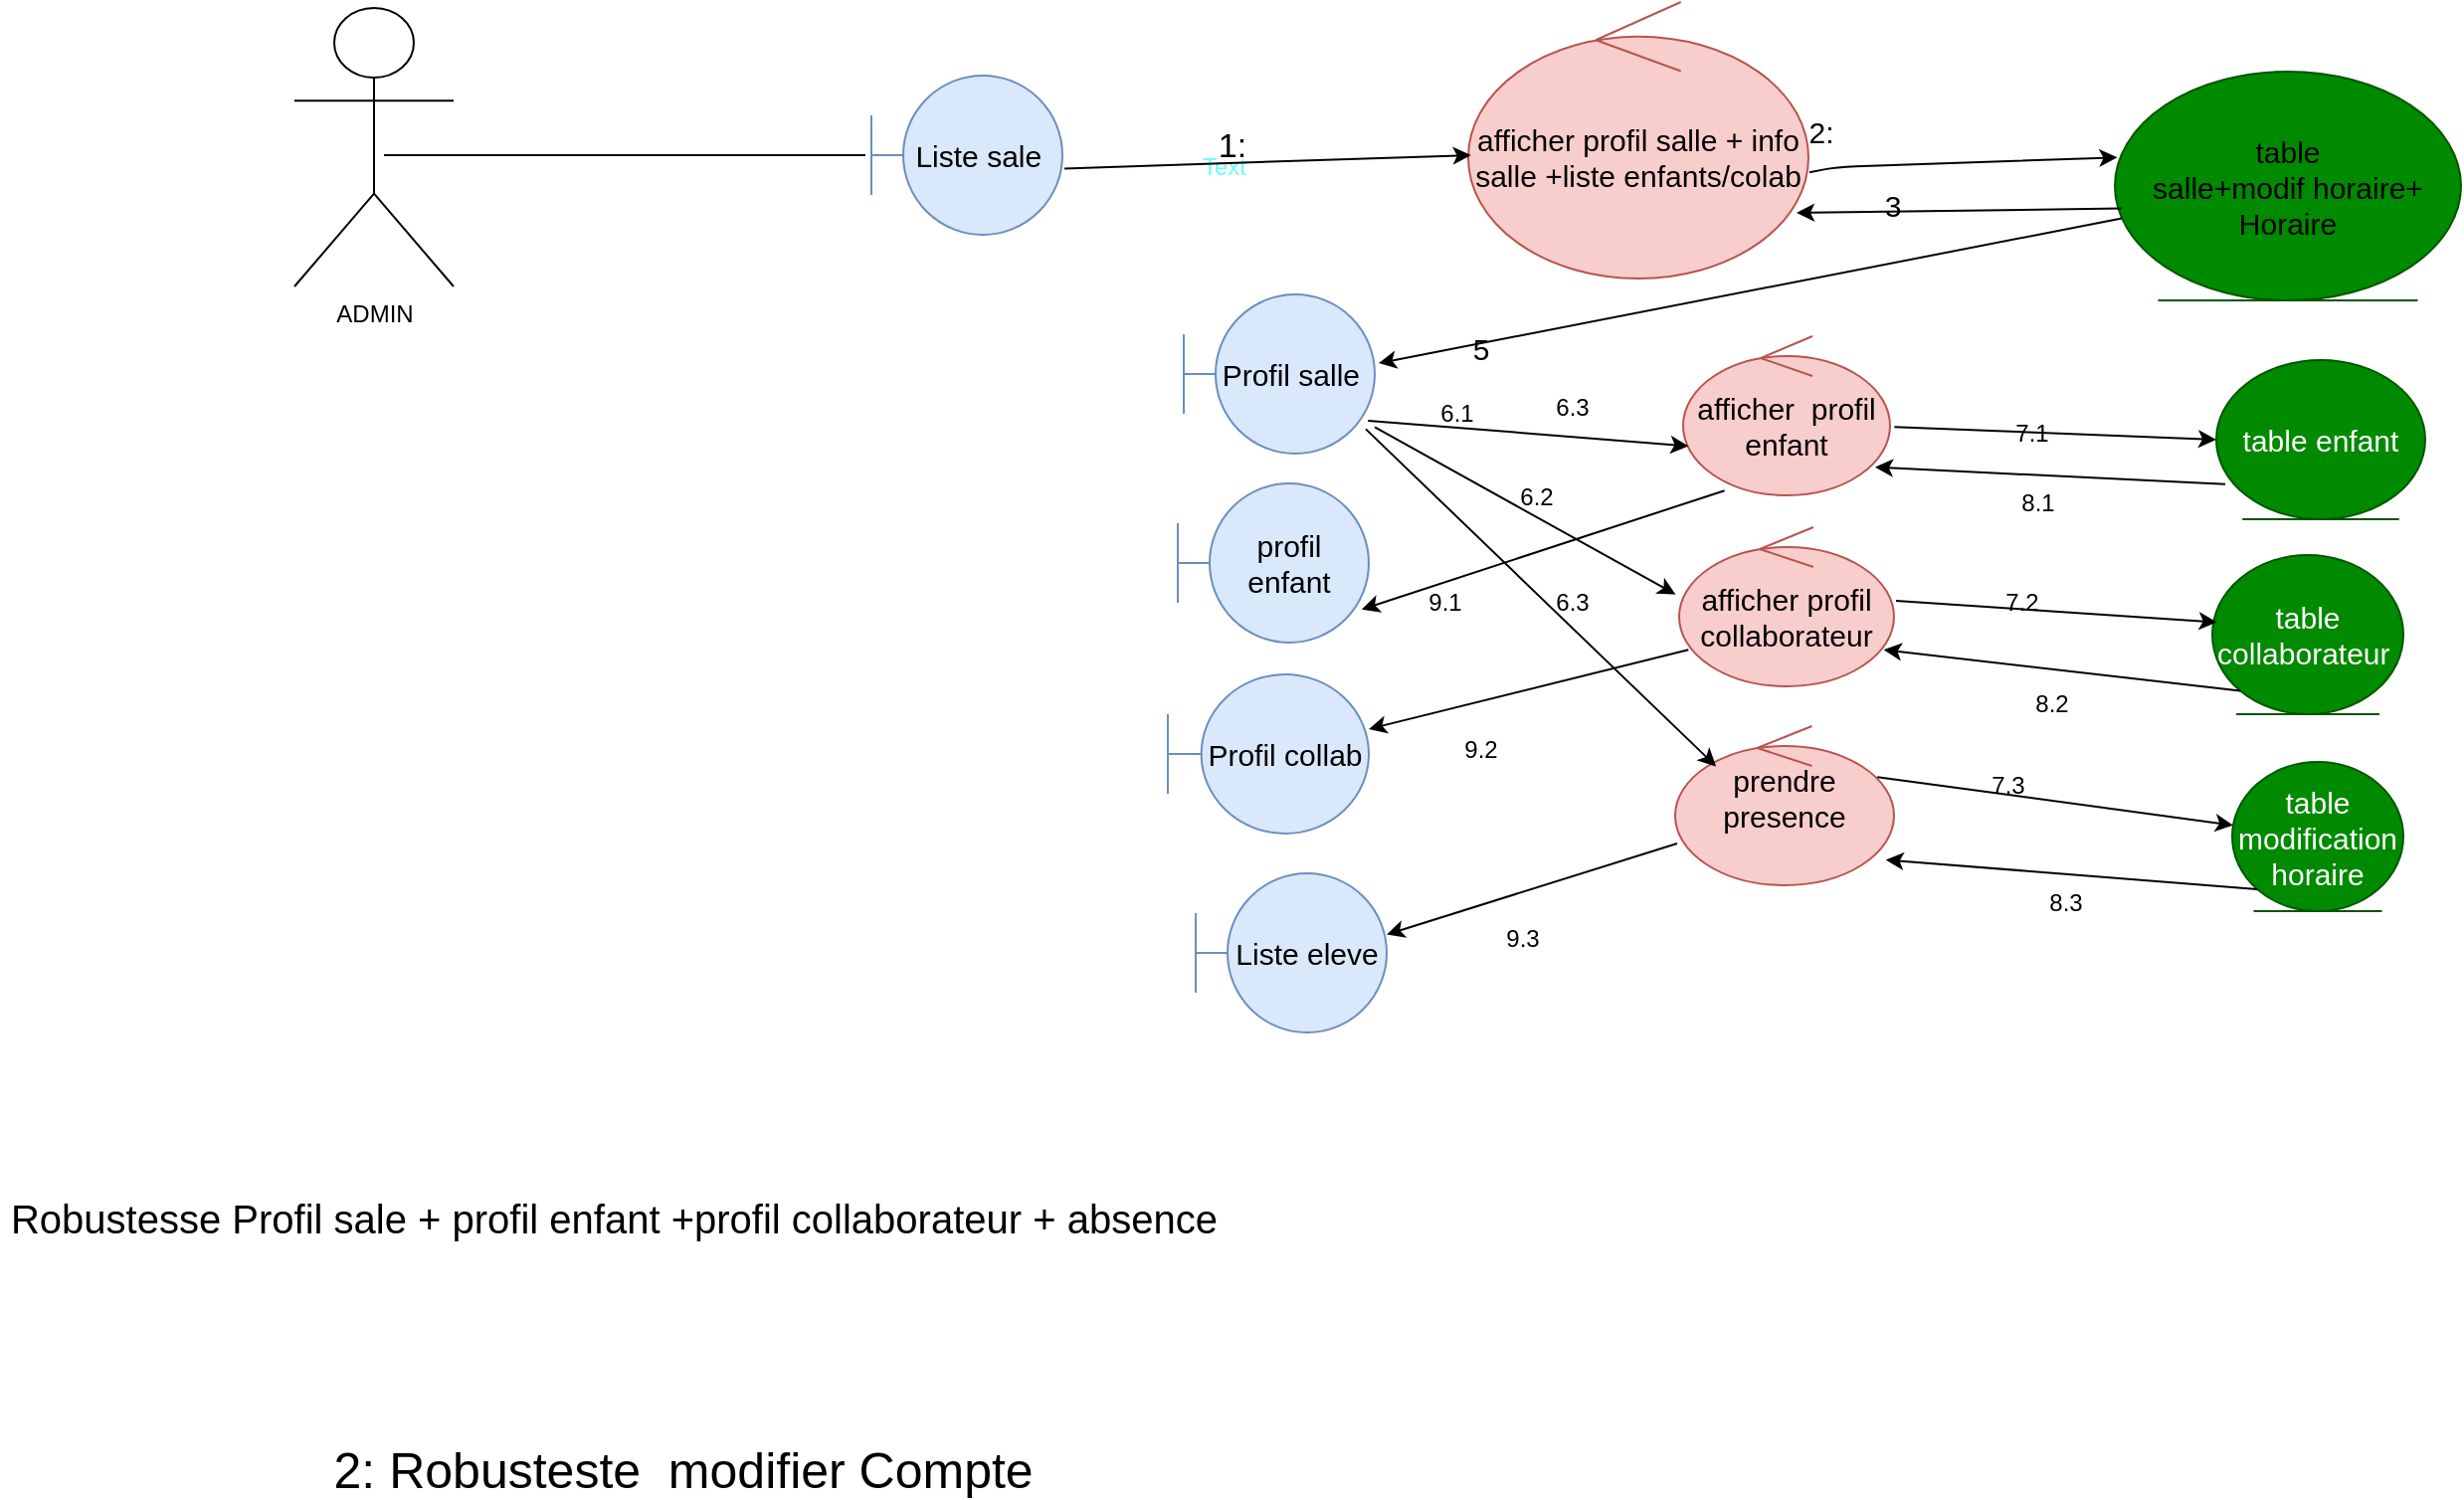 <mxfile version="12.7.9" type="device"><diagram id="_IwmSG9KvlW4qIeymS8p" name="Page-1"><mxGraphModel dx="1550" dy="734" grid="0" gridSize="10" guides="1" tooltips="1" connect="1" arrows="1" fold="1" page="1" pageScale="1" pageWidth="1600" pageHeight="900" math="0" shadow="0"><root><mxCell id="0"/><mxCell id="1" parent="0"/><mxCell id="E1SUX0GY7sveK-Xfb12T-1" value="ADMIN" style="shape=umlActor;verticalLabelPosition=bottom;labelBackgroundColor=#ffffff;verticalAlign=top;html=1;" vertex="1" parent="1"><mxGeometry x="880" y="650" width="80" height="140" as="geometry"/></mxCell><mxCell id="E1SUX0GY7sveK-Xfb12T-2" value="" style="line;strokeWidth=1;fillColor=none;align=left;verticalAlign=middle;spacingTop=-1;spacingLeft=3;spacingRight=3;rotatable=0;labelPosition=right;points=[];portConstraint=eastwest;" vertex="1" parent="1"><mxGeometry x="925" y="720" width="242" height="8" as="geometry"/></mxCell><mxCell id="E1SUX0GY7sveK-Xfb12T-3" value="Text" style="text;html=1;align=center;verticalAlign=middle;resizable=0;points=[];autosize=1;fontColor=#66FFFF;" vertex="1" parent="1"><mxGeometry x="1331" y="721" width="32" height="18" as="geometry"/></mxCell><mxCell id="E1SUX0GY7sveK-Xfb12T-4" value="&lt;font style=&quot;font-size: 17px&quot;&gt;1:&lt;/font&gt;" style="text;html=1;align=center;verticalAlign=middle;resizable=0;points=[];autosize=1;" vertex="1" parent="1"><mxGeometry x="1339" y="710" width="24" height="20" as="geometry"/></mxCell><mxCell id="E1SUX0GY7sveK-Xfb12T-5" value="&lt;font style=&quot;font-size: 15px&quot;&gt;afficher profil salle + info salle +liste enfants/colab&lt;br&gt;&lt;/font&gt;" style="ellipse;shape=umlControl;whiteSpace=wrap;html=1;strokeColor=#b85450;fillColor=#f8cecc;" vertex="1" parent="1"><mxGeometry x="1470" y="647" width="171" height="139" as="geometry"/></mxCell><mxCell id="E1SUX0GY7sveK-Xfb12T-6" value="&lt;font style=&quot;font-size: 15px&quot;&gt;Liste sale&amp;nbsp;&lt;/font&gt;" style="shape=umlBoundary;whiteSpace=wrap;html=1;strokeColor=#6c8ebf;fillColor=#dae8fc;" vertex="1" parent="1"><mxGeometry x="1170" y="684" width="96" height="80" as="geometry"/></mxCell><mxCell id="E1SUX0GY7sveK-Xfb12T-7" value="&lt;font color=&quot;#000000&quot; style=&quot;font-size: 15px&quot;&gt;table&lt;br&gt;salle+modif horaire+ Horaire&lt;br&gt;&lt;/font&gt;" style="ellipse;shape=umlEntity;whiteSpace=wrap;html=1;strokeColor=#005700;fillColor=#008a00;fontColor=#ffffff;" vertex="1" parent="1"><mxGeometry x="1795" y="682" width="174" height="115" as="geometry"/></mxCell><mxCell id="E1SUX0GY7sveK-Xfb12T-8" value="&lt;font color=&quot;#000000&quot; style=&quot;font-size: 15px&quot;&gt;2:&lt;/font&gt;" style="text;html=1;align=center;verticalAlign=middle;resizable=0;points=[];autosize=1;fontColor=#66FFFF;" vertex="1" parent="1"><mxGeometry x="1635" y="702" width="23" height="19" as="geometry"/></mxCell><mxCell id="E1SUX0GY7sveK-Xfb12T-11" value="&lt;font style=&quot;font-size: 25px&quot;&gt;2: Robusteste&amp;nbsp; modifier Compte&amp;nbsp;&amp;nbsp;&lt;/font&gt;" style="text;html=1;align=center;verticalAlign=middle;resizable=0;points=[];autosize=1;" vertex="1" parent="1"><mxGeometry x="894" y="1373" width="376" height="22" as="geometry"/></mxCell><mxCell id="E1SUX0GY7sveK-Xfb12T-15" value="" style="endArrow=classic;html=1;entryX=0.008;entryY=0.554;entryDx=0;entryDy=0;entryPerimeter=0;exitX=1.011;exitY=0.584;exitDx=0;exitDy=0;exitPerimeter=0;" edge="1" parent="1" source="E1SUX0GY7sveK-Xfb12T-6" target="E1SUX0GY7sveK-Xfb12T-5"><mxGeometry width="50" height="50" relative="1" as="geometry"><mxPoint x="1275" y="758" as="sourcePoint"/><mxPoint x="1325" y="708" as="targetPoint"/></mxGeometry></mxCell><mxCell id="E1SUX0GY7sveK-Xfb12T-16" value="" style="endArrow=classic;html=1;entryX=0.007;entryY=0.375;entryDx=0;entryDy=0;entryPerimeter=0;exitX=1.003;exitY=0.616;exitDx=0;exitDy=0;exitPerimeter=0;" edge="1" parent="1" source="E1SUX0GY7sveK-Xfb12T-5" target="E1SUX0GY7sveK-Xfb12T-7"><mxGeometry width="50" height="50" relative="1" as="geometry"><mxPoint x="1644" y="722" as="sourcePoint"/><mxPoint x="1609" y="703" as="targetPoint"/><Array as="points"><mxPoint x="1655" y="730"/></Array></mxGeometry></mxCell><mxCell id="E1SUX0GY7sveK-Xfb12T-17" value="&lt;font style=&quot;font-size: 15px&quot;&gt;afficher&amp;nbsp; profil enfant&lt;br&gt;&lt;/font&gt;" style="ellipse;shape=umlControl;whiteSpace=wrap;html=1;fillColor=#f8cecc;strokeColor=#b85450;" vertex="1" parent="1"><mxGeometry x="1578" y="815" width="104" height="80" as="geometry"/></mxCell><mxCell id="E1SUX0GY7sveK-Xfb12T-28" value="&lt;font style=&quot;font-size: 15px&quot;&gt;Profil salle&amp;nbsp;&lt;/font&gt;" style="shape=umlBoundary;whiteSpace=wrap;html=1;strokeColor=#6c8ebf;fillColor=#dae8fc;" vertex="1" parent="1"><mxGeometry x="1327" y="794" width="96" height="80" as="geometry"/></mxCell><mxCell id="E1SUX0GY7sveK-Xfb12T-29" value="&lt;font style=&quot;font-size: 15px&quot;&gt;profil enfant&lt;/font&gt;" style="shape=umlBoundary;whiteSpace=wrap;html=1;strokeColor=#6c8ebf;fillColor=#dae8fc;" vertex="1" parent="1"><mxGeometry x="1324" y="889" width="96" height="80" as="geometry"/></mxCell><mxCell id="E1SUX0GY7sveK-Xfb12T-30" value="&lt;font style=&quot;font-size: 15px&quot;&gt;Profil collab&lt;/font&gt;" style="shape=umlBoundary;whiteSpace=wrap;html=1;strokeColor=#6c8ebf;fillColor=#dae8fc;" vertex="1" parent="1"><mxGeometry x="1319" y="985" width="101" height="80" as="geometry"/></mxCell><mxCell id="E1SUX0GY7sveK-Xfb12T-31" value="&lt;font style=&quot;font-size: 15px&quot;&gt;Liste eleve&lt;/font&gt;" style="shape=umlBoundary;whiteSpace=wrap;html=1;strokeColor=#6c8ebf;fillColor=#dae8fc;" vertex="1" parent="1"><mxGeometry x="1333" y="1085" width="96" height="80" as="geometry"/></mxCell><mxCell id="E1SUX0GY7sveK-Xfb12T-33" value="" style="endArrow=classic;html=1;exitX=0.019;exitY=0.598;exitDx=0;exitDy=0;exitPerimeter=0;" edge="1" parent="1" source="E1SUX0GY7sveK-Xfb12T-7"><mxGeometry width="50" height="50" relative="1" as="geometry"><mxPoint x="1642" y="801" as="sourcePoint"/><mxPoint x="1635" y="753" as="targetPoint"/></mxGeometry></mxCell><mxCell id="E1SUX0GY7sveK-Xfb12T-34" value="&lt;font style=&quot;font-size: 15px&quot;&gt;3&lt;/font&gt;" style="text;html=1;align=center;verticalAlign=middle;resizable=0;points=[];autosize=1;" vertex="1" parent="1"><mxGeometry x="1673" y="739" width="19" height="19" as="geometry"/></mxCell><mxCell id="E1SUX0GY7sveK-Xfb12T-37" value="" style="endArrow=classic;html=1;entryX=1.02;entryY=0.432;entryDx=0;entryDy=0;entryPerimeter=0;" edge="1" parent="1" source="E1SUX0GY7sveK-Xfb12T-7" target="E1SUX0GY7sveK-Xfb12T-28"><mxGeometry width="50" height="50" relative="1" as="geometry"><mxPoint x="1398" y="877" as="sourcePoint"/><mxPoint x="1448" y="827" as="targetPoint"/></mxGeometry></mxCell><mxCell id="E1SUX0GY7sveK-Xfb12T-38" value="&lt;font style=&quot;font-size: 15px&quot;&gt;5&lt;/font&gt;" style="text;html=1;align=center;verticalAlign=middle;resizable=0;points=[];autosize=1;" vertex="1" parent="1"><mxGeometry x="1466" y="811" width="19" height="19" as="geometry"/></mxCell><mxCell id="E1SUX0GY7sveK-Xfb12T-39" value="&lt;font style=&quot;font-size: 15px&quot;&gt;afficher profil collaborateur&lt;br&gt;&lt;/font&gt;" style="ellipse;shape=umlControl;whiteSpace=wrap;html=1;fillColor=#f8cecc;strokeColor=#b85450;" vertex="1" parent="1"><mxGeometry x="1576" y="911" width="108" height="80" as="geometry"/></mxCell><mxCell id="E1SUX0GY7sveK-Xfb12T-40" value="&lt;font style=&quot;font-size: 15px&quot;&gt;prendre presence&lt;br&gt;&lt;br&gt;&lt;/font&gt;" style="ellipse;shape=umlControl;whiteSpace=wrap;html=1;fillColor=#f8cecc;strokeColor=#b85450;" vertex="1" parent="1"><mxGeometry x="1574" y="1011" width="110" height="80" as="geometry"/></mxCell><mxCell id="E1SUX0GY7sveK-Xfb12T-42" value="&lt;font style=&quot;font-size: 15px&quot;&gt;table enfant&lt;/font&gt;" style="ellipse;shape=umlEntity;whiteSpace=wrap;html=1;fillColor=#008a00;strokeColor=#005700;fontColor=#ffffff;" vertex="1" parent="1"><mxGeometry x="1846" y="827" width="105" height="80" as="geometry"/></mxCell><mxCell id="E1SUX0GY7sveK-Xfb12T-43" value="&lt;font style=&quot;font-size: 15px&quot;&gt;table collaborateur&amp;nbsp;&lt;/font&gt;" style="ellipse;shape=umlEntity;whiteSpace=wrap;html=1;fillColor=#008a00;strokeColor=#005700;fontColor=#ffffff;" vertex="1" parent="1"><mxGeometry x="1844" y="925" width="96" height="80" as="geometry"/></mxCell><mxCell id="E1SUX0GY7sveK-Xfb12T-44" value="&lt;font style=&quot;font-size: 15px&quot;&gt;table modification horaire&lt;/font&gt;" style="ellipse;shape=umlEntity;whiteSpace=wrap;html=1;fillColor=#008a00;strokeColor=#005700;fontColor=#ffffff;" vertex="1" parent="1"><mxGeometry x="1854" y="1029" width="86" height="75" as="geometry"/></mxCell><mxCell id="E1SUX0GY7sveK-Xfb12T-49" value="" style="endArrow=classic;html=1;exitX=0.965;exitY=0.793;exitDx=0;exitDy=0;exitPerimeter=0;entryX=0.026;entryY=0.69;entryDx=0;entryDy=0;entryPerimeter=0;" edge="1" parent="1" source="E1SUX0GY7sveK-Xfb12T-28" target="E1SUX0GY7sveK-Xfb12T-17"><mxGeometry width="50" height="50" relative="1" as="geometry"><mxPoint x="1427" y="884" as="sourcePoint"/><mxPoint x="1477" y="834" as="targetPoint"/></mxGeometry></mxCell><mxCell id="E1SUX0GY7sveK-Xfb12T-50" value="6.1" style="text;html=1;align=center;verticalAlign=middle;resizable=0;points=[];autosize=1;" vertex="1" parent="1"><mxGeometry x="1450" y="845" width="27" height="18" as="geometry"/></mxCell><mxCell id="E1SUX0GY7sveK-Xfb12T-51" value="" style="endArrow=classic;html=1;entryX=-0.016;entryY=0.423;entryDx=0;entryDy=0;entryPerimeter=0;" edge="1" parent="1" source="E1SUX0GY7sveK-Xfb12T-28" target="E1SUX0GY7sveK-Xfb12T-39"><mxGeometry width="50" height="50" relative="1" as="geometry"><mxPoint x="1423" y="926" as="sourcePoint"/><mxPoint x="1461" y="904" as="targetPoint"/></mxGeometry></mxCell><mxCell id="E1SUX0GY7sveK-Xfb12T-52" value="6.2" style="text;html=1;align=center;verticalAlign=middle;resizable=0;points=[];autosize=1;" vertex="1" parent="1"><mxGeometry x="1490" y="887" width="27" height="18" as="geometry"/></mxCell><mxCell id="E1SUX0GY7sveK-Xfb12T-53" value="" style="endArrow=classic;html=1;exitX=0.953;exitY=0.846;exitDx=0;exitDy=0;exitPerimeter=0;entryX=0.187;entryY=0.253;entryDx=0;entryDy=0;entryPerimeter=0;" edge="1" parent="1" source="E1SUX0GY7sveK-Xfb12T-28" target="E1SUX0GY7sveK-Xfb12T-40"><mxGeometry width="50" height="50" relative="1" as="geometry"><mxPoint x="1449" y="1027" as="sourcePoint"/><mxPoint x="1499" y="977" as="targetPoint"/></mxGeometry></mxCell><mxCell id="E1SUX0GY7sveK-Xfb12T-54" value="6.3" style="text;html=1;align=center;verticalAlign=middle;resizable=0;points=[];autosize=1;" vertex="1" parent="1"><mxGeometry x="1508" y="940" width="27" height="18" as="geometry"/></mxCell><mxCell id="E1SUX0GY7sveK-Xfb12T-69" value="6.3" style="text;html=1;align=center;verticalAlign=middle;resizable=0;points=[];autosize=1;" vertex="1" parent="1"><mxGeometry x="1508" y="842" width="27" height="18" as="geometry"/></mxCell><mxCell id="E1SUX0GY7sveK-Xfb12T-55" value="" style="endArrow=classic;html=1;entryX=0;entryY=0.5;entryDx=0;entryDy=0;exitX=1.021;exitY=0.57;exitDx=0;exitDy=0;exitPerimeter=0;" edge="1" parent="1" source="E1SUX0GY7sveK-Xfb12T-17" target="E1SUX0GY7sveK-Xfb12T-42"><mxGeometry width="50" height="50" relative="1" as="geometry"><mxPoint x="1680" y="882" as="sourcePoint"/><mxPoint x="1730" y="832" as="targetPoint"/></mxGeometry></mxCell><mxCell id="E1SUX0GY7sveK-Xfb12T-56" value="" style="endArrow=classic;html=1;entryX=0.024;entryY=0.422;entryDx=0;entryDy=0;entryPerimeter=0;" edge="1" parent="1" target="E1SUX0GY7sveK-Xfb12T-43"><mxGeometry width="50" height="50" relative="1" as="geometry"><mxPoint x="1685" y="948" as="sourcePoint"/><mxPoint x="1839" y="976" as="targetPoint"/></mxGeometry></mxCell><mxCell id="E1SUX0GY7sveK-Xfb12T-57" value="" style="endArrow=classic;html=1;exitX=0.924;exitY=0.32;exitDx=0;exitDy=0;exitPerimeter=0;" edge="1" parent="1" source="E1SUX0GY7sveK-Xfb12T-40" target="E1SUX0GY7sveK-Xfb12T-44"><mxGeometry width="50" height="50" relative="1" as="geometry"><mxPoint x="1714" y="1092" as="sourcePoint"/><mxPoint x="1841" y="1073" as="targetPoint"/></mxGeometry></mxCell><mxCell id="E1SUX0GY7sveK-Xfb12T-58" value="7.1" style="text;html=1;align=center;verticalAlign=middle;resizable=0;points=[];autosize=1;" vertex="1" parent="1"><mxGeometry x="1739" y="855" width="27" height="18" as="geometry"/></mxCell><mxCell id="E1SUX0GY7sveK-Xfb12T-59" value="7.2" style="text;html=1;align=center;verticalAlign=middle;resizable=0;points=[];autosize=1;" vertex="1" parent="1"><mxGeometry x="1734" y="940" width="27" height="18" as="geometry"/></mxCell><mxCell id="E1SUX0GY7sveK-Xfb12T-60" value="7.3" style="text;html=1;align=center;verticalAlign=middle;resizable=0;points=[];autosize=1;" vertex="1" parent="1"><mxGeometry x="1727" y="1032" width="27" height="18" as="geometry"/></mxCell><mxCell id="E1SUX0GY7sveK-Xfb12T-61" value="" style="endArrow=classic;html=1;exitX=0.043;exitY=0.78;exitDx=0;exitDy=0;exitPerimeter=0;entryX=0.928;entryY=0.823;entryDx=0;entryDy=0;entryPerimeter=0;" edge="1" parent="1" source="E1SUX0GY7sveK-Xfb12T-42" target="E1SUX0GY7sveK-Xfb12T-17"><mxGeometry width="50" height="50" relative="1" as="geometry"><mxPoint x="1713" y="946" as="sourcePoint"/><mxPoint x="1763" y="896" as="targetPoint"/></mxGeometry></mxCell><mxCell id="E1SUX0GY7sveK-Xfb12T-62" value="8.1" style="text;html=1;align=center;verticalAlign=middle;resizable=0;points=[];autosize=1;" vertex="1" parent="1"><mxGeometry x="1742" y="890" width="27" height="18" as="geometry"/></mxCell><mxCell id="E1SUX0GY7sveK-Xfb12T-63" value="" style="endArrow=classic;html=1;exitX=0;exitY=1;exitDx=0;exitDy=0;entryX=0.952;entryY=0.77;entryDx=0;entryDy=0;entryPerimeter=0;" edge="1" parent="1" source="E1SUX0GY7sveK-Xfb12T-43" target="E1SUX0GY7sveK-Xfb12T-39"><mxGeometry width="50" height="50" relative="1" as="geometry"><mxPoint x="1699" y="1020" as="sourcePoint"/><mxPoint x="1749" y="970" as="targetPoint"/></mxGeometry></mxCell><mxCell id="E1SUX0GY7sveK-Xfb12T-64" value="8.2" style="text;html=1;align=center;verticalAlign=middle;resizable=0;points=[];autosize=1;" vertex="1" parent="1"><mxGeometry x="1749" y="991" width="27" height="18" as="geometry"/></mxCell><mxCell id="E1SUX0GY7sveK-Xfb12T-65" value="" style="endArrow=classic;html=1;entryX=0.962;entryY=0.84;entryDx=0;entryDy=0;entryPerimeter=0;exitX=0;exitY=1;exitDx=0;exitDy=0;" edge="1" parent="1" source="E1SUX0GY7sveK-Xfb12T-44" target="E1SUX0GY7sveK-Xfb12T-40"><mxGeometry width="50" height="50" relative="1" as="geometry"><mxPoint x="1771" y="1164" as="sourcePoint"/><mxPoint x="1821" y="1114" as="targetPoint"/></mxGeometry></mxCell><mxCell id="E1SUX0GY7sveK-Xfb12T-66" value="8.3" style="text;html=1;align=center;verticalAlign=middle;resizable=0;points=[];autosize=1;" vertex="1" parent="1"><mxGeometry x="1756" y="1091" width="27" height="18" as="geometry"/></mxCell><mxCell id="E1SUX0GY7sveK-Xfb12T-67" value="" style="endArrow=classic;html=1;exitX=0.2;exitY=0.97;exitDx=0;exitDy=0;exitPerimeter=0;entryX=0.963;entryY=0.792;entryDx=0;entryDy=0;entryPerimeter=0;" edge="1" parent="1" source="E1SUX0GY7sveK-Xfb12T-17" target="E1SUX0GY7sveK-Xfb12T-29"><mxGeometry width="50" height="50" relative="1" as="geometry"><mxPoint x="1435" y="988" as="sourcePoint"/><mxPoint x="1485" y="938" as="targetPoint"/></mxGeometry></mxCell><mxCell id="E1SUX0GY7sveK-Xfb12T-68" value="" style="endArrow=classic;html=1;exitX=0.043;exitY=0.77;exitDx=0;exitDy=0;exitPerimeter=0;" edge="1" parent="1" source="E1SUX0GY7sveK-Xfb12T-39" target="E1SUX0GY7sveK-Xfb12T-30"><mxGeometry width="50" height="50" relative="1" as="geometry"><mxPoint x="1572" y="975" as="sourcePoint"/><mxPoint x="1428" y="1022" as="targetPoint"/></mxGeometry></mxCell><mxCell id="E1SUX0GY7sveK-Xfb12T-73" value="" style="endArrow=classic;html=1;entryX=0.963;entryY=0.792;entryDx=0;entryDy=0;entryPerimeter=0;" edge="1" parent="1"><mxGeometry width="50" height="50" relative="1" as="geometry"><mxPoint x="1575" y="1070" as="sourcePoint"/><mxPoint x="1428.998" y="1115.76" as="targetPoint"/></mxGeometry></mxCell><mxCell id="E1SUX0GY7sveK-Xfb12T-74" value="9.1" style="text;html=1;align=center;verticalAlign=middle;resizable=0;points=[];autosize=1;" vertex="1" parent="1"><mxGeometry x="1444" y="940" width="27" height="18" as="geometry"/></mxCell><mxCell id="E1SUX0GY7sveK-Xfb12T-75" value="9.2" style="text;html=1;align=center;verticalAlign=middle;resizable=0;points=[];autosize=1;" vertex="1" parent="1"><mxGeometry x="1462" y="1014" width="27" height="18" as="geometry"/></mxCell><mxCell id="E1SUX0GY7sveK-Xfb12T-76" value="9.3" style="text;html=1;align=center;verticalAlign=middle;resizable=0;points=[];autosize=1;" vertex="1" parent="1"><mxGeometry x="1483" y="1109" width="27" height="18" as="geometry"/></mxCell><mxCell id="E1SUX0GY7sveK-Xfb12T-77" value="&lt;font style=&quot;font-size: 20px&quot;&gt;Robustesse Profil sale + profil enfant +profil collaborateur + absence&amp;nbsp;&lt;/font&gt;" style="text;html=1;align=center;verticalAlign=middle;resizable=0;points=[];autosize=1;" vertex="1" parent="1"><mxGeometry x="732" y="1247" width="622" height="21" as="geometry"/></mxCell></root></mxGraphModel></diagram></mxfile>
